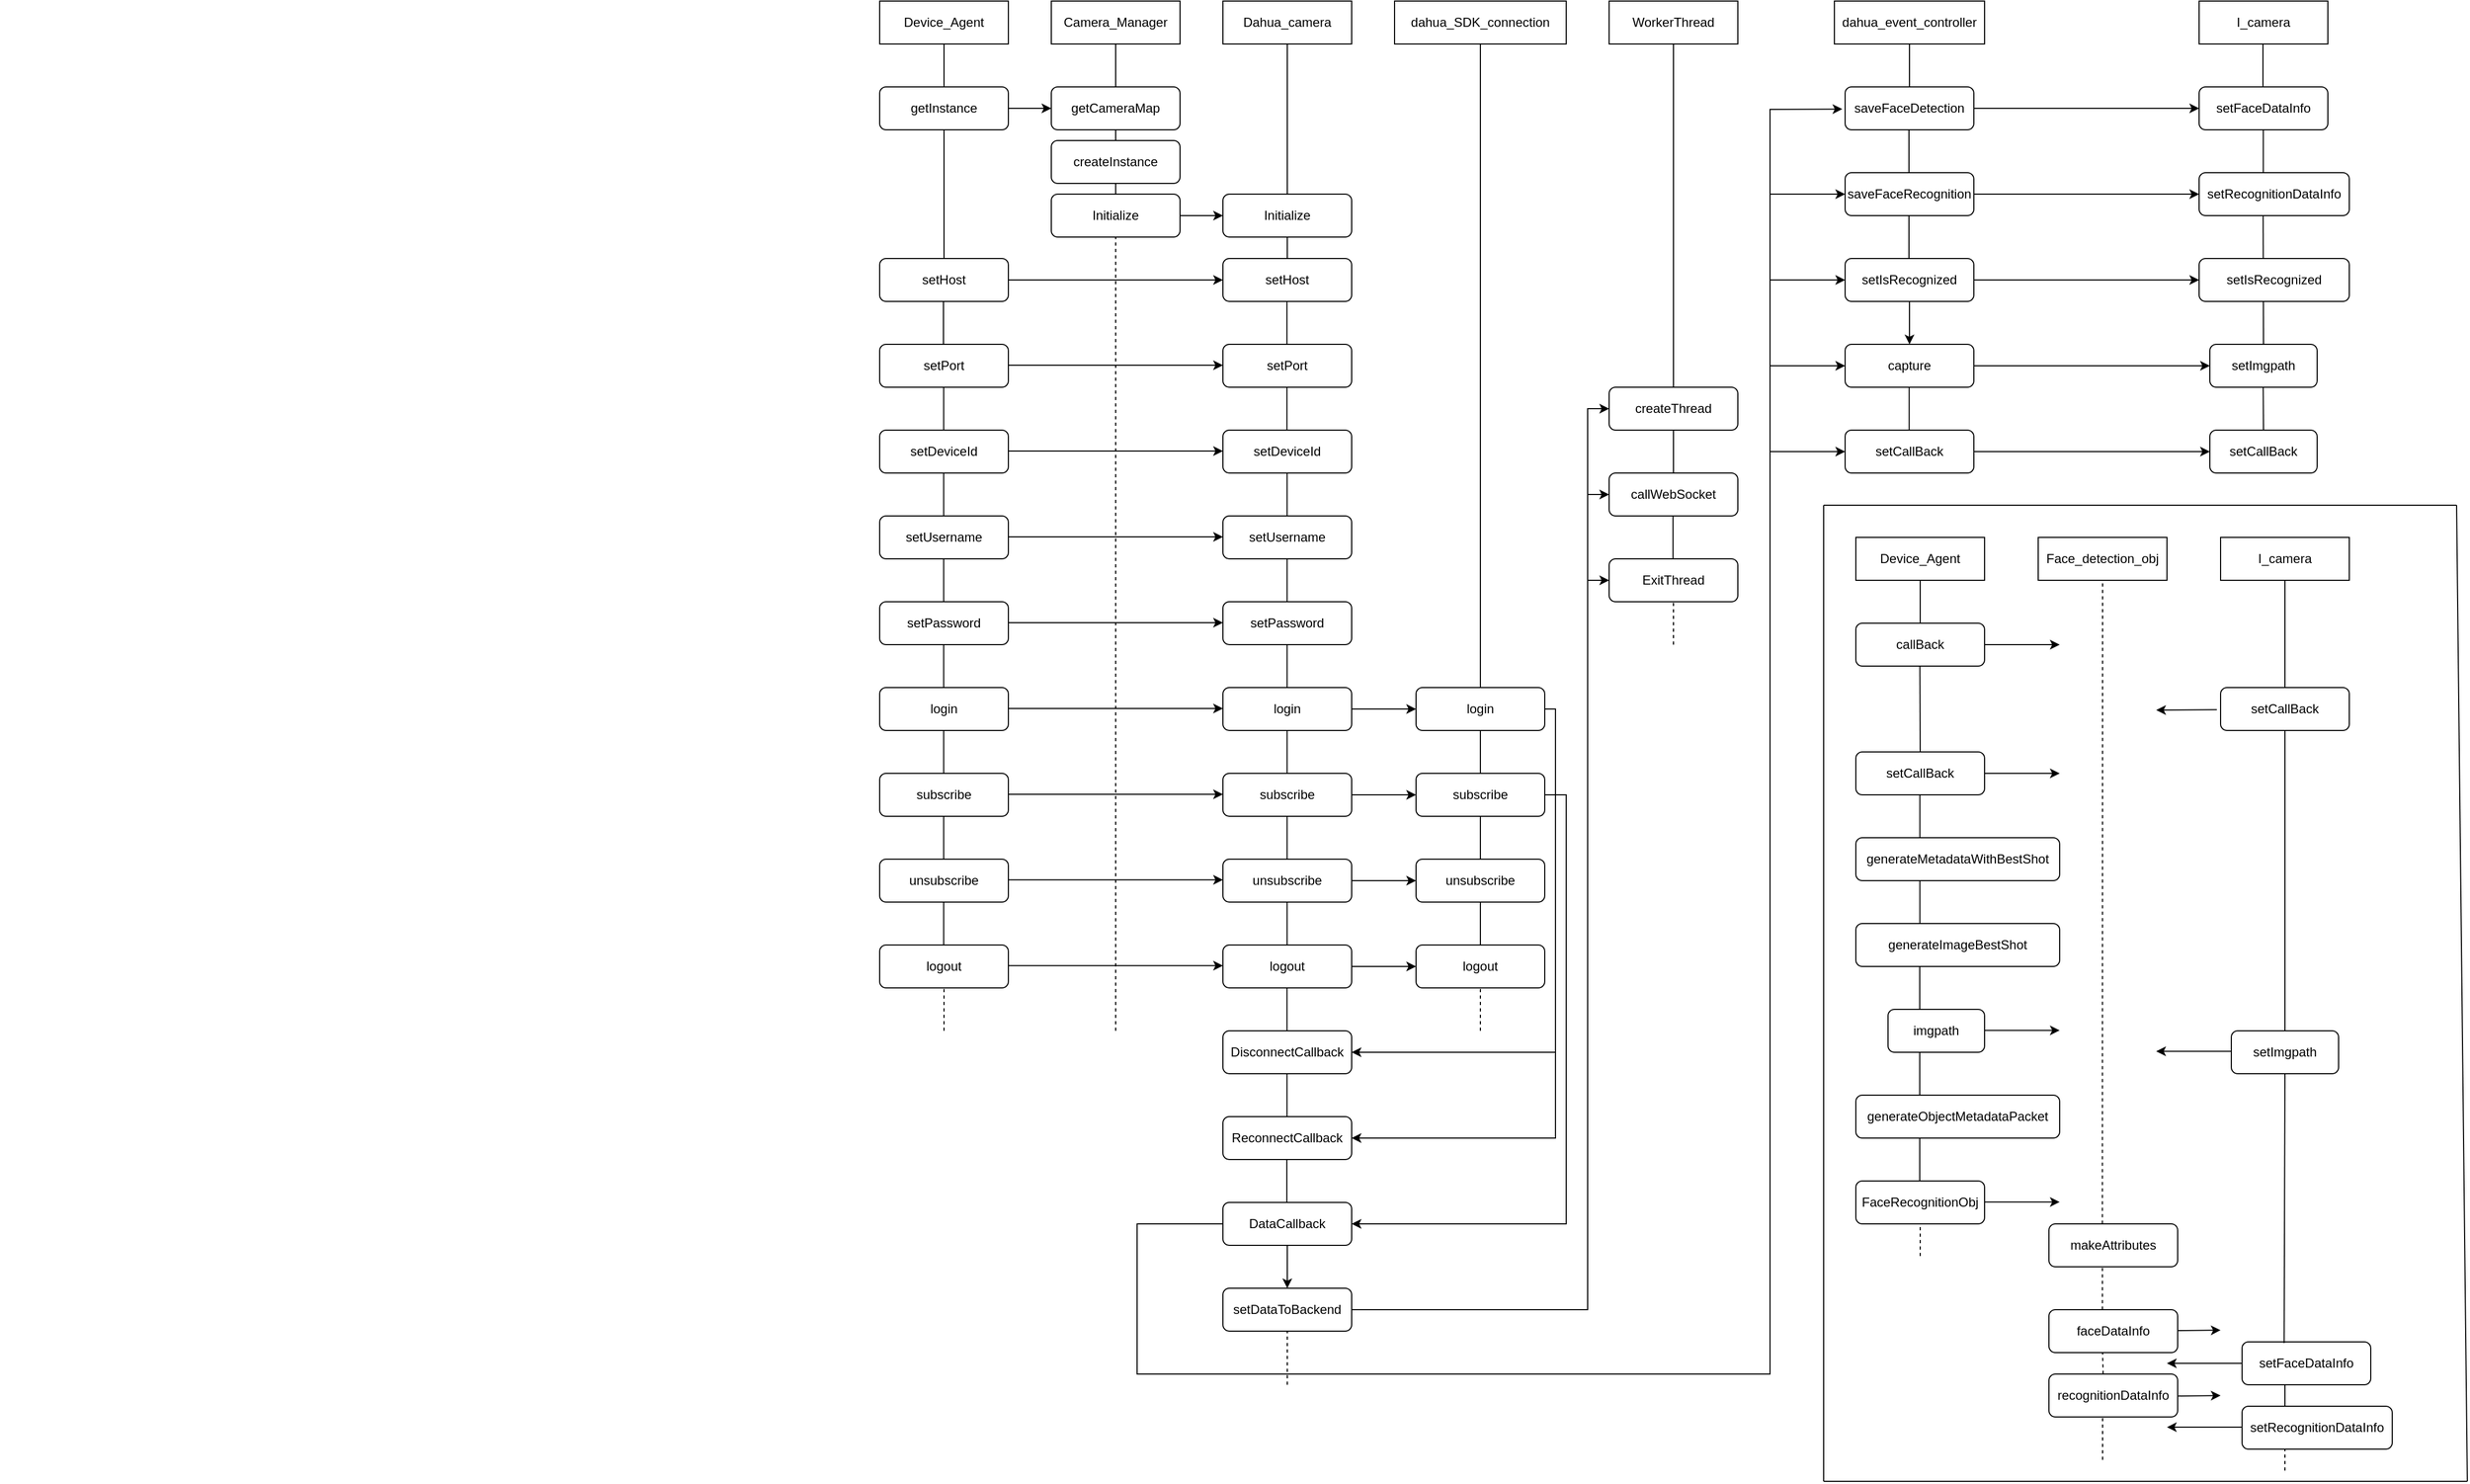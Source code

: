 <mxfile version="22.0.8" type="github">
  <diagram name="Page-1" id="saMt6o6W1V1RxT8-ubNo">
    <mxGraphModel dx="2948" dy="1223" grid="1" gridSize="10" guides="1" tooltips="1" connect="1" arrows="1" fold="1" page="1" pageScale="1" pageWidth="850" pageHeight="1100" math="0" shadow="0">
      <root>
        <mxCell id="0" />
        <mxCell id="1" parent="0" />
        <mxCell id="la9Zs1Ly_CtsKW1PTPT4-1" value="Device_Agent " style="rounded=0;whiteSpace=wrap;html=1;" vertex="1" parent="1">
          <mxGeometry y="80" width="120" height="40" as="geometry" />
        </mxCell>
        <mxCell id="la9Zs1Ly_CtsKW1PTPT4-2" value="Camera_Manager" style="rounded=0;whiteSpace=wrap;html=1;" vertex="1" parent="1">
          <mxGeometry x="160" y="80" width="120" height="40" as="geometry" />
        </mxCell>
        <mxCell id="la9Zs1Ly_CtsKW1PTPT4-3" value="Dahua_camera" style="rounded=0;whiteSpace=wrap;html=1;" vertex="1" parent="1">
          <mxGeometry x="320" y="80" width="120" height="40" as="geometry" />
        </mxCell>
        <mxCell id="la9Zs1Ly_CtsKW1PTPT4-4" value="dahua_SDK_connection" style="rounded=0;whiteSpace=wrap;html=1;" vertex="1" parent="1">
          <mxGeometry x="480" y="80" width="160" height="40" as="geometry" />
        </mxCell>
        <mxCell id="la9Zs1Ly_CtsKW1PTPT4-5" value="WorkerThread" style="rounded=0;whiteSpace=wrap;html=1;" vertex="1" parent="1">
          <mxGeometry x="680" y="80" width="120" height="40" as="geometry" />
        </mxCell>
        <mxCell id="la9Zs1Ly_CtsKW1PTPT4-9" value="Face_detection_obj" style="rounded=0;whiteSpace=wrap;html=1;" vertex="1" parent="1">
          <mxGeometry x="1080" y="580" width="120" height="40" as="geometry" />
        </mxCell>
        <mxCell id="la9Zs1Ly_CtsKW1PTPT4-10" value="I_camera" style="rounded=0;whiteSpace=wrap;html=1;" vertex="1" parent="1">
          <mxGeometry x="1230" y="80" width="120" height="40" as="geometry" />
        </mxCell>
        <mxCell id="la9Zs1Ly_CtsKW1PTPT4-11" value="" style="endArrow=none;html=1;rounded=0;" edge="1" parent="1">
          <mxGeometry width="50" height="50" relative="1" as="geometry">
            <mxPoint x="60" y="170" as="sourcePoint" />
            <mxPoint x="60" y="120" as="targetPoint" />
          </mxGeometry>
        </mxCell>
        <mxCell id="la9Zs1Ly_CtsKW1PTPT4-12" value="getInstance" style="rounded=1;whiteSpace=wrap;html=1;" vertex="1" parent="1">
          <mxGeometry y="160" width="120" height="40" as="geometry" />
        </mxCell>
        <mxCell id="la9Zs1Ly_CtsKW1PTPT4-13" value="setHost" style="rounded=1;whiteSpace=wrap;html=1;" vertex="1" parent="1">
          <mxGeometry y="320" width="120" height="40" as="geometry" />
        </mxCell>
        <mxCell id="la9Zs1Ly_CtsKW1PTPT4-14" value="setPort" style="rounded=1;whiteSpace=wrap;html=1;" vertex="1" parent="1">
          <mxGeometry y="400" width="120" height="40" as="geometry" />
        </mxCell>
        <mxCell id="la9Zs1Ly_CtsKW1PTPT4-15" value="setDeviceId" style="rounded=1;whiteSpace=wrap;html=1;" vertex="1" parent="1">
          <mxGeometry y="480" width="120" height="40" as="geometry" />
        </mxCell>
        <mxCell id="la9Zs1Ly_CtsKW1PTPT4-16" value="setUsername" style="rounded=1;whiteSpace=wrap;html=1;" vertex="1" parent="1">
          <mxGeometry y="560" width="120" height="40" as="geometry" />
        </mxCell>
        <mxCell id="la9Zs1Ly_CtsKW1PTPT4-17" value="setPassword" style="rounded=1;whiteSpace=wrap;html=1;" vertex="1" parent="1">
          <mxGeometry y="640" width="120" height="40" as="geometry" />
        </mxCell>
        <mxCell id="la9Zs1Ly_CtsKW1PTPT4-18" value="login" style="rounded=1;whiteSpace=wrap;html=1;" vertex="1" parent="1">
          <mxGeometry y="720" width="120" height="40" as="geometry" />
        </mxCell>
        <mxCell id="la9Zs1Ly_CtsKW1PTPT4-19" value="subscribe" style="rounded=1;whiteSpace=wrap;html=1;" vertex="1" parent="1">
          <mxGeometry y="800" width="120" height="40" as="geometry" />
        </mxCell>
        <mxCell id="la9Zs1Ly_CtsKW1PTPT4-20" value="unsubscribe" style="rounded=1;whiteSpace=wrap;html=1;" vertex="1" parent="1">
          <mxGeometry y="880" width="120" height="40" as="geometry" />
        </mxCell>
        <mxCell id="la9Zs1Ly_CtsKW1PTPT4-21" value="logout" style="rounded=1;whiteSpace=wrap;html=1;" vertex="1" parent="1">
          <mxGeometry y="960" width="120" height="40" as="geometry" />
        </mxCell>
        <mxCell id="la9Zs1Ly_CtsKW1PTPT4-22" value="getCameraMap" style="rounded=1;whiteSpace=wrap;html=1;" vertex="1" parent="1">
          <mxGeometry x="160" y="160" width="120" height="40" as="geometry" />
        </mxCell>
        <mxCell id="la9Zs1Ly_CtsKW1PTPT4-23" value="createInstance" style="rounded=1;whiteSpace=wrap;html=1;" vertex="1" parent="1">
          <mxGeometry x="160" y="210" width="120" height="40" as="geometry" />
        </mxCell>
        <mxCell id="la9Zs1Ly_CtsKW1PTPT4-26" value="" style="endArrow=none;html=1;rounded=0;exitX=0.5;exitY=0;exitDx=0;exitDy=0;" edge="1" parent="1" source="la9Zs1Ly_CtsKW1PTPT4-13">
          <mxGeometry width="50" height="50" relative="1" as="geometry">
            <mxPoint x="10" y="250" as="sourcePoint" />
            <mxPoint x="60" y="200" as="targetPoint" />
          </mxGeometry>
        </mxCell>
        <mxCell id="la9Zs1Ly_CtsKW1PTPT4-27" value="" style="endArrow=none;html=1;rounded=0;exitX=0.5;exitY=0;exitDx=0;exitDy=0;" edge="1" parent="1">
          <mxGeometry width="50" height="50" relative="1" as="geometry">
            <mxPoint x="59.5" y="400" as="sourcePoint" />
            <mxPoint x="59.5" y="360" as="targetPoint" />
          </mxGeometry>
        </mxCell>
        <mxCell id="la9Zs1Ly_CtsKW1PTPT4-28" value="" style="endArrow=none;html=1;rounded=0;exitX=0.5;exitY=0;exitDx=0;exitDy=0;" edge="1" parent="1">
          <mxGeometry width="50" height="50" relative="1" as="geometry">
            <mxPoint x="59.71" y="480" as="sourcePoint" />
            <mxPoint x="59.71" y="440" as="targetPoint" />
          </mxGeometry>
        </mxCell>
        <mxCell id="la9Zs1Ly_CtsKW1PTPT4-29" value="" style="endArrow=none;html=1;rounded=0;exitX=0.5;exitY=0;exitDx=0;exitDy=0;" edge="1" parent="1">
          <mxGeometry width="50" height="50" relative="1" as="geometry">
            <mxPoint x="59.71" y="560" as="sourcePoint" />
            <mxPoint x="59.71" y="520" as="targetPoint" />
          </mxGeometry>
        </mxCell>
        <mxCell id="la9Zs1Ly_CtsKW1PTPT4-30" value="" style="endArrow=none;html=1;rounded=0;exitX=0.5;exitY=0;exitDx=0;exitDy=0;" edge="1" parent="1">
          <mxGeometry width="50" height="50" relative="1" as="geometry">
            <mxPoint x="59.71" y="640" as="sourcePoint" />
            <mxPoint x="59.71" y="600" as="targetPoint" />
          </mxGeometry>
        </mxCell>
        <mxCell id="la9Zs1Ly_CtsKW1PTPT4-31" value="" style="endArrow=none;html=1;rounded=0;exitX=0.5;exitY=0;exitDx=0;exitDy=0;" edge="1" parent="1">
          <mxGeometry width="50" height="50" relative="1" as="geometry">
            <mxPoint x="59.71" y="720" as="sourcePoint" />
            <mxPoint x="59.71" y="680" as="targetPoint" />
          </mxGeometry>
        </mxCell>
        <mxCell id="la9Zs1Ly_CtsKW1PTPT4-32" value="" style="endArrow=none;html=1;rounded=0;exitX=0.5;exitY=0;exitDx=0;exitDy=0;" edge="1" parent="1">
          <mxGeometry width="50" height="50" relative="1" as="geometry">
            <mxPoint x="59.71" y="800" as="sourcePoint" />
            <mxPoint x="59.71" y="760" as="targetPoint" />
          </mxGeometry>
        </mxCell>
        <mxCell id="la9Zs1Ly_CtsKW1PTPT4-33" value="" style="endArrow=none;html=1;rounded=0;exitX=0.5;exitY=0;exitDx=0;exitDy=0;" edge="1" parent="1">
          <mxGeometry width="50" height="50" relative="1" as="geometry">
            <mxPoint x="59.71" y="880" as="sourcePoint" />
            <mxPoint x="59.71" y="840" as="targetPoint" />
          </mxGeometry>
        </mxCell>
        <mxCell id="la9Zs1Ly_CtsKW1PTPT4-34" value="" style="endArrow=none;html=1;rounded=0;exitX=0.5;exitY=0;exitDx=0;exitDy=0;" edge="1" parent="1">
          <mxGeometry width="50" height="50" relative="1" as="geometry">
            <mxPoint x="59.71" y="960" as="sourcePoint" />
            <mxPoint x="59.71" y="920" as="targetPoint" />
          </mxGeometry>
        </mxCell>
        <mxCell id="la9Zs1Ly_CtsKW1PTPT4-35" value="" style="endArrow=classic;html=1;rounded=0;exitX=1;exitY=0.5;exitDx=0;exitDy=0;entryX=0;entryY=0.5;entryDx=0;entryDy=0;" edge="1" parent="1" source="la9Zs1Ly_CtsKW1PTPT4-12">
          <mxGeometry width="50" height="50" relative="1" as="geometry">
            <mxPoint x="110" y="210" as="sourcePoint" />
            <mxPoint x="160" y="180" as="targetPoint" />
          </mxGeometry>
        </mxCell>
        <mxCell id="la9Zs1Ly_CtsKW1PTPT4-40" value="" style="endArrow=none;html=1;rounded=0;exitX=0.5;exitY=0;exitDx=0;exitDy=0;" edge="1" parent="1" source="la9Zs1Ly_CtsKW1PTPT4-23">
          <mxGeometry width="50" height="50" relative="1" as="geometry">
            <mxPoint x="170" y="250" as="sourcePoint" />
            <mxPoint x="220" y="200" as="targetPoint" />
          </mxGeometry>
        </mxCell>
        <mxCell id="la9Zs1Ly_CtsKW1PTPT4-71" value="" style="edgeStyle=orthogonalEdgeStyle;rounded=0;orthogonalLoop=1;jettySize=auto;html=1;" edge="1" parent="1" source="la9Zs1Ly_CtsKW1PTPT4-44" target="la9Zs1Ly_CtsKW1PTPT4-70">
          <mxGeometry relative="1" as="geometry" />
        </mxCell>
        <mxCell id="la9Zs1Ly_CtsKW1PTPT4-44" value="Initialize" style="rounded=1;whiteSpace=wrap;html=1;" vertex="1" parent="1">
          <mxGeometry x="160" y="260" width="120" height="40" as="geometry" />
        </mxCell>
        <mxCell id="la9Zs1Ly_CtsKW1PTPT4-45" value="" style="endArrow=none;html=1;rounded=0;exitX=0.5;exitY=0;exitDx=0;exitDy=0;" edge="1" parent="1" source="la9Zs1Ly_CtsKW1PTPT4-44">
          <mxGeometry width="50" height="50" relative="1" as="geometry">
            <mxPoint x="170" y="300" as="sourcePoint" />
            <mxPoint x="220" y="250" as="targetPoint" />
          </mxGeometry>
        </mxCell>
        <mxCell id="la9Zs1Ly_CtsKW1PTPT4-46" value="setPort" style="rounded=1;whiteSpace=wrap;html=1;" vertex="1" parent="1">
          <mxGeometry x="320" y="400" width="120" height="40" as="geometry" />
        </mxCell>
        <mxCell id="la9Zs1Ly_CtsKW1PTPT4-47" value="setHost" style="rounded=1;whiteSpace=wrap;html=1;" vertex="1" parent="1">
          <mxGeometry x="320" y="320" width="120" height="40" as="geometry" />
        </mxCell>
        <mxCell id="la9Zs1Ly_CtsKW1PTPT4-48" value="setDeviceId" style="rounded=1;whiteSpace=wrap;html=1;" vertex="1" parent="1">
          <mxGeometry x="320" y="480" width="120" height="40" as="geometry" />
        </mxCell>
        <mxCell id="la9Zs1Ly_CtsKW1PTPT4-49" value="" style="endArrow=none;html=1;rounded=0;exitX=0.5;exitY=0;exitDx=0;exitDy=0;" edge="1" parent="1">
          <mxGeometry width="50" height="50" relative="1" as="geometry">
            <mxPoint x="379.66" y="400" as="sourcePoint" />
            <mxPoint x="379.66" y="360" as="targetPoint" />
          </mxGeometry>
        </mxCell>
        <mxCell id="la9Zs1Ly_CtsKW1PTPT4-50" value="" style="endArrow=none;html=1;rounded=0;exitX=0.5;exitY=0;exitDx=0;exitDy=0;" edge="1" parent="1">
          <mxGeometry width="50" height="50" relative="1" as="geometry">
            <mxPoint x="379.66" y="480" as="sourcePoint" />
            <mxPoint x="379.66" y="440" as="targetPoint" />
          </mxGeometry>
        </mxCell>
        <mxCell id="la9Zs1Ly_CtsKW1PTPT4-51" value="" style="endArrow=classic;html=1;rounded=0;exitX=1;exitY=0.5;exitDx=0;exitDy=0;entryX=0;entryY=0.5;entryDx=0;entryDy=0;" edge="1" parent="1" source="la9Zs1Ly_CtsKW1PTPT4-13" target="la9Zs1Ly_CtsKW1PTPT4-47">
          <mxGeometry width="50" height="50" relative="1" as="geometry">
            <mxPoint x="210" y="410" as="sourcePoint" />
            <mxPoint x="260" y="360" as="targetPoint" />
          </mxGeometry>
        </mxCell>
        <mxCell id="la9Zs1Ly_CtsKW1PTPT4-52" value="" style="endArrow=classic;html=1;rounded=0;exitX=1;exitY=0.5;exitDx=0;exitDy=0;entryX=0;entryY=0.5;entryDx=0;entryDy=0;" edge="1" parent="1">
          <mxGeometry width="50" height="50" relative="1" as="geometry">
            <mxPoint x="120" y="419.5" as="sourcePoint" />
            <mxPoint x="320" y="419.5" as="targetPoint" />
          </mxGeometry>
        </mxCell>
        <mxCell id="la9Zs1Ly_CtsKW1PTPT4-53" value="" style="endArrow=classic;html=1;rounded=0;exitX=1;exitY=0.5;exitDx=0;exitDy=0;entryX=0;entryY=0.5;entryDx=0;entryDy=0;" edge="1" parent="1">
          <mxGeometry width="50" height="50" relative="1" as="geometry">
            <mxPoint x="120" y="499.5" as="sourcePoint" />
            <mxPoint x="320" y="499.5" as="targetPoint" />
          </mxGeometry>
        </mxCell>
        <mxCell id="la9Zs1Ly_CtsKW1PTPT4-54" value="" style="endArrow=none;html=1;rounded=0;exitX=0.5;exitY=0;exitDx=0;exitDy=0;" edge="1" parent="1" source="la9Zs1Ly_CtsKW1PTPT4-22">
          <mxGeometry width="50" height="50" relative="1" as="geometry">
            <mxPoint x="170" y="170" as="sourcePoint" />
            <mxPoint x="220" y="120" as="targetPoint" />
          </mxGeometry>
        </mxCell>
        <mxCell id="la9Zs1Ly_CtsKW1PTPT4-55" value="" style="endArrow=none;dashed=1;html=1;rounded=0;entryX=0.5;entryY=1;entryDx=0;entryDy=0;" edge="1" parent="1" target="la9Zs1Ly_CtsKW1PTPT4-44">
          <mxGeometry width="50" height="50" relative="1" as="geometry">
            <mxPoint x="220" y="1040" as="sourcePoint" />
            <mxPoint x="230" y="460" as="targetPoint" />
          </mxGeometry>
        </mxCell>
        <mxCell id="la9Zs1Ly_CtsKW1PTPT4-56" value="setUsername" style="rounded=1;whiteSpace=wrap;html=1;" vertex="1" parent="1">
          <mxGeometry x="320" y="560" width="120" height="40" as="geometry" />
        </mxCell>
        <mxCell id="la9Zs1Ly_CtsKW1PTPT4-58" value="setPassword" style="rounded=1;whiteSpace=wrap;html=1;" vertex="1" parent="1">
          <mxGeometry x="320" y="640" width="120" height="40" as="geometry" />
        </mxCell>
        <mxCell id="la9Zs1Ly_CtsKW1PTPT4-83" value="" style="edgeStyle=orthogonalEdgeStyle;rounded=0;orthogonalLoop=1;jettySize=auto;html=1;" edge="1" parent="1" source="la9Zs1Ly_CtsKW1PTPT4-60" target="la9Zs1Ly_CtsKW1PTPT4-82">
          <mxGeometry relative="1" as="geometry" />
        </mxCell>
        <mxCell id="la9Zs1Ly_CtsKW1PTPT4-60" value="login" style="rounded=1;whiteSpace=wrap;html=1;" vertex="1" parent="1">
          <mxGeometry x="320" y="720" width="120" height="40" as="geometry" />
        </mxCell>
        <mxCell id="la9Zs1Ly_CtsKW1PTPT4-85" value="" style="edgeStyle=orthogonalEdgeStyle;rounded=0;orthogonalLoop=1;jettySize=auto;html=1;" edge="1" parent="1" source="la9Zs1Ly_CtsKW1PTPT4-61" target="la9Zs1Ly_CtsKW1PTPT4-84">
          <mxGeometry relative="1" as="geometry" />
        </mxCell>
        <mxCell id="la9Zs1Ly_CtsKW1PTPT4-61" value="subscribe" style="rounded=1;whiteSpace=wrap;html=1;" vertex="1" parent="1">
          <mxGeometry x="320" y="800" width="120" height="40" as="geometry" />
        </mxCell>
        <mxCell id="la9Zs1Ly_CtsKW1PTPT4-87" value="" style="edgeStyle=orthogonalEdgeStyle;rounded=0;orthogonalLoop=1;jettySize=auto;html=1;" edge="1" parent="1" source="la9Zs1Ly_CtsKW1PTPT4-62" target="la9Zs1Ly_CtsKW1PTPT4-86">
          <mxGeometry relative="1" as="geometry" />
        </mxCell>
        <mxCell id="la9Zs1Ly_CtsKW1PTPT4-62" value="unsubscribe" style="rounded=1;whiteSpace=wrap;html=1;" vertex="1" parent="1">
          <mxGeometry x="320" y="880" width="120" height="40" as="geometry" />
        </mxCell>
        <mxCell id="la9Zs1Ly_CtsKW1PTPT4-89" value="" style="edgeStyle=orthogonalEdgeStyle;rounded=0;orthogonalLoop=1;jettySize=auto;html=1;" edge="1" parent="1" source="la9Zs1Ly_CtsKW1PTPT4-63" target="la9Zs1Ly_CtsKW1PTPT4-88">
          <mxGeometry relative="1" as="geometry" />
        </mxCell>
        <mxCell id="la9Zs1Ly_CtsKW1PTPT4-63" value="logout" style="rounded=1;whiteSpace=wrap;html=1;" vertex="1" parent="1">
          <mxGeometry x="320" y="960" width="120" height="40" as="geometry" />
        </mxCell>
        <mxCell id="la9Zs1Ly_CtsKW1PTPT4-64" value="" style="endArrow=classic;html=1;rounded=0;exitX=1;exitY=0.5;exitDx=0;exitDy=0;entryX=0;entryY=0.5;entryDx=0;entryDy=0;" edge="1" parent="1">
          <mxGeometry width="50" height="50" relative="1" as="geometry">
            <mxPoint x="120" y="579.5" as="sourcePoint" />
            <mxPoint x="320" y="579.5" as="targetPoint" />
          </mxGeometry>
        </mxCell>
        <mxCell id="la9Zs1Ly_CtsKW1PTPT4-65" value="" style="endArrow=classic;html=1;rounded=0;exitX=1;exitY=0.5;exitDx=0;exitDy=0;entryX=0;entryY=0.5;entryDx=0;entryDy=0;" edge="1" parent="1">
          <mxGeometry width="50" height="50" relative="1" as="geometry">
            <mxPoint x="120" y="659.5" as="sourcePoint" />
            <mxPoint x="320" y="659.5" as="targetPoint" />
          </mxGeometry>
        </mxCell>
        <mxCell id="la9Zs1Ly_CtsKW1PTPT4-66" value="" style="endArrow=classic;html=1;rounded=0;exitX=1;exitY=0.5;exitDx=0;exitDy=0;entryX=0;entryY=0.5;entryDx=0;entryDy=0;" edge="1" parent="1">
          <mxGeometry width="50" height="50" relative="1" as="geometry">
            <mxPoint x="120" y="739.5" as="sourcePoint" />
            <mxPoint x="320" y="739.5" as="targetPoint" />
          </mxGeometry>
        </mxCell>
        <mxCell id="la9Zs1Ly_CtsKW1PTPT4-67" value="" style="endArrow=classic;html=1;rounded=0;exitX=1;exitY=0.5;exitDx=0;exitDy=0;entryX=0;entryY=0.5;entryDx=0;entryDy=0;" edge="1" parent="1">
          <mxGeometry width="50" height="50" relative="1" as="geometry">
            <mxPoint x="120" y="819.5" as="sourcePoint" />
            <mxPoint x="320" y="819.5" as="targetPoint" />
          </mxGeometry>
        </mxCell>
        <mxCell id="la9Zs1Ly_CtsKW1PTPT4-68" value="" style="endArrow=classic;html=1;rounded=0;exitX=1;exitY=0.5;exitDx=0;exitDy=0;entryX=0;entryY=0.5;entryDx=0;entryDy=0;" edge="1" parent="1">
          <mxGeometry width="50" height="50" relative="1" as="geometry">
            <mxPoint x="120" y="899.29" as="sourcePoint" />
            <mxPoint x="320" y="899.29" as="targetPoint" />
          </mxGeometry>
        </mxCell>
        <mxCell id="la9Zs1Ly_CtsKW1PTPT4-69" value="" style="endArrow=classic;html=1;rounded=0;exitX=1;exitY=0.5;exitDx=0;exitDy=0;entryX=0;entryY=0.5;entryDx=0;entryDy=0;" edge="1" parent="1">
          <mxGeometry width="50" height="50" relative="1" as="geometry">
            <mxPoint x="120" y="979.29" as="sourcePoint" />
            <mxPoint x="320" y="979.29" as="targetPoint" />
          </mxGeometry>
        </mxCell>
        <mxCell id="la9Zs1Ly_CtsKW1PTPT4-70" value="Initialize" style="rounded=1;whiteSpace=wrap;html=1;" vertex="1" parent="1">
          <mxGeometry x="320" y="260" width="120" height="40" as="geometry" />
        </mxCell>
        <mxCell id="la9Zs1Ly_CtsKW1PTPT4-72" value="" style="endArrow=none;html=1;rounded=0;exitX=0.5;exitY=0;exitDx=0;exitDy=0;" edge="1" parent="1" source="la9Zs1Ly_CtsKW1PTPT4-70">
          <mxGeometry width="50" height="50" relative="1" as="geometry">
            <mxPoint x="330" y="170" as="sourcePoint" />
            <mxPoint x="380" y="120" as="targetPoint" />
          </mxGeometry>
        </mxCell>
        <mxCell id="la9Zs1Ly_CtsKW1PTPT4-73" value="" style="endArrow=none;dashed=1;html=1;rounded=0;" edge="1" parent="1">
          <mxGeometry width="50" height="50" relative="1" as="geometry">
            <mxPoint x="60" y="1040" as="sourcePoint" />
            <mxPoint x="60" y="1000" as="targetPoint" />
          </mxGeometry>
        </mxCell>
        <mxCell id="la9Zs1Ly_CtsKW1PTPT4-75" value="" style="endArrow=none;html=1;rounded=0;exitX=0.5;exitY=0;exitDx=0;exitDy=0;" edge="1" parent="1" source="la9Zs1Ly_CtsKW1PTPT4-47">
          <mxGeometry width="50" height="50" relative="1" as="geometry">
            <mxPoint x="330" y="350" as="sourcePoint" />
            <mxPoint x="380" y="300" as="targetPoint" />
          </mxGeometry>
        </mxCell>
        <mxCell id="la9Zs1Ly_CtsKW1PTPT4-76" value="" style="endArrow=none;html=1;rounded=0;exitX=0.5;exitY=0;exitDx=0;exitDy=0;" edge="1" parent="1">
          <mxGeometry width="50" height="50" relative="1" as="geometry">
            <mxPoint x="379.8" y="560" as="sourcePoint" />
            <mxPoint x="379.8" y="520" as="targetPoint" />
          </mxGeometry>
        </mxCell>
        <mxCell id="la9Zs1Ly_CtsKW1PTPT4-77" value="" style="endArrow=none;html=1;rounded=0;exitX=0.5;exitY=0;exitDx=0;exitDy=0;" edge="1" parent="1">
          <mxGeometry width="50" height="50" relative="1" as="geometry">
            <mxPoint x="379.8" y="640" as="sourcePoint" />
            <mxPoint x="379.8" y="600" as="targetPoint" />
          </mxGeometry>
        </mxCell>
        <mxCell id="la9Zs1Ly_CtsKW1PTPT4-78" value="" style="endArrow=none;html=1;rounded=0;exitX=0.5;exitY=0;exitDx=0;exitDy=0;" edge="1" parent="1">
          <mxGeometry width="50" height="50" relative="1" as="geometry">
            <mxPoint x="379.8" y="720" as="sourcePoint" />
            <mxPoint x="379.8" y="680" as="targetPoint" />
          </mxGeometry>
        </mxCell>
        <mxCell id="la9Zs1Ly_CtsKW1PTPT4-79" value="" style="endArrow=none;html=1;rounded=0;exitX=0.5;exitY=0;exitDx=0;exitDy=0;" edge="1" parent="1">
          <mxGeometry width="50" height="50" relative="1" as="geometry">
            <mxPoint x="379.8" y="800" as="sourcePoint" />
            <mxPoint x="379.8" y="760" as="targetPoint" />
          </mxGeometry>
        </mxCell>
        <mxCell id="la9Zs1Ly_CtsKW1PTPT4-80" value="" style="endArrow=none;html=1;rounded=0;exitX=0.5;exitY=0;exitDx=0;exitDy=0;" edge="1" parent="1">
          <mxGeometry width="50" height="50" relative="1" as="geometry">
            <mxPoint x="379.8" y="880" as="sourcePoint" />
            <mxPoint x="379.8" y="840" as="targetPoint" />
          </mxGeometry>
        </mxCell>
        <mxCell id="la9Zs1Ly_CtsKW1PTPT4-81" value="" style="endArrow=none;html=1;rounded=0;exitX=0.5;exitY=0;exitDx=0;exitDy=0;" edge="1" parent="1">
          <mxGeometry width="50" height="50" relative="1" as="geometry">
            <mxPoint x="379.8" y="960" as="sourcePoint" />
            <mxPoint x="379.8" y="920" as="targetPoint" />
          </mxGeometry>
        </mxCell>
        <mxCell id="la9Zs1Ly_CtsKW1PTPT4-82" value="login" style="rounded=1;whiteSpace=wrap;html=1;" vertex="1" parent="1">
          <mxGeometry x="500" y="720" width="120" height="40" as="geometry" />
        </mxCell>
        <mxCell id="la9Zs1Ly_CtsKW1PTPT4-84" value="subscribe" style="rounded=1;whiteSpace=wrap;html=1;" vertex="1" parent="1">
          <mxGeometry x="500" y="800" width="120" height="40" as="geometry" />
        </mxCell>
        <mxCell id="la9Zs1Ly_CtsKW1PTPT4-86" value="unsubscribe" style="rounded=1;whiteSpace=wrap;html=1;" vertex="1" parent="1">
          <mxGeometry x="500" y="880" width="120" height="40" as="geometry" />
        </mxCell>
        <mxCell id="la9Zs1Ly_CtsKW1PTPT4-88" value="logout" style="rounded=1;whiteSpace=wrap;html=1;" vertex="1" parent="1">
          <mxGeometry x="500" y="960" width="120" height="40" as="geometry" />
        </mxCell>
        <mxCell id="la9Zs1Ly_CtsKW1PTPT4-90" value="" style="endArrow=none;html=1;rounded=0;entryX=0.5;entryY=1;entryDx=0;entryDy=0;exitX=0.5;exitY=0;exitDx=0;exitDy=0;" edge="1" parent="1" source="la9Zs1Ly_CtsKW1PTPT4-82" target="la9Zs1Ly_CtsKW1PTPT4-4">
          <mxGeometry width="50" height="50" relative="1" as="geometry">
            <mxPoint x="570" y="550" as="sourcePoint" />
            <mxPoint x="620" y="500" as="targetPoint" />
          </mxGeometry>
        </mxCell>
        <mxCell id="la9Zs1Ly_CtsKW1PTPT4-92" value="" style="endArrow=none;html=1;rounded=0;exitX=0.5;exitY=0;exitDx=0;exitDy=0;" edge="1" parent="1" source="la9Zs1Ly_CtsKW1PTPT4-84">
          <mxGeometry width="50" height="50" relative="1" as="geometry">
            <mxPoint x="510" y="810" as="sourcePoint" />
            <mxPoint x="560" y="760" as="targetPoint" />
          </mxGeometry>
        </mxCell>
        <mxCell id="la9Zs1Ly_CtsKW1PTPT4-93" value="" style="endArrow=none;html=1;rounded=0;exitX=0.5;exitY=0;exitDx=0;exitDy=0;" edge="1" parent="1" source="la9Zs1Ly_CtsKW1PTPT4-86">
          <mxGeometry width="50" height="50" relative="1" as="geometry">
            <mxPoint x="510" y="890" as="sourcePoint" />
            <mxPoint x="560" y="840" as="targetPoint" />
          </mxGeometry>
        </mxCell>
        <mxCell id="la9Zs1Ly_CtsKW1PTPT4-94" value="" style="endArrow=none;html=1;rounded=0;exitX=0.5;exitY=0;exitDx=0;exitDy=0;" edge="1" parent="1" source="la9Zs1Ly_CtsKW1PTPT4-88">
          <mxGeometry width="50" height="50" relative="1" as="geometry">
            <mxPoint x="510" y="970" as="sourcePoint" />
            <mxPoint x="560" y="920" as="targetPoint" />
          </mxGeometry>
        </mxCell>
        <mxCell id="la9Zs1Ly_CtsKW1PTPT4-98" value="DisconnectCallback" style="rounded=1;whiteSpace=wrap;html=1;" vertex="1" parent="1">
          <mxGeometry x="320" y="1040" width="120" height="40" as="geometry" />
        </mxCell>
        <mxCell id="la9Zs1Ly_CtsKW1PTPT4-99" value="ReconnectCallback" style="rounded=1;whiteSpace=wrap;html=1;" vertex="1" parent="1">
          <mxGeometry x="320" y="1120" width="120" height="40" as="geometry" />
        </mxCell>
        <mxCell id="la9Zs1Ly_CtsKW1PTPT4-100" value="" style="endArrow=none;html=1;rounded=0;exitX=0.5;exitY=0;exitDx=0;exitDy=0;" edge="1" parent="1">
          <mxGeometry width="50" height="50" relative="1" as="geometry">
            <mxPoint x="379.71" y="1040" as="sourcePoint" />
            <mxPoint x="379.71" y="1000" as="targetPoint" />
          </mxGeometry>
        </mxCell>
        <mxCell id="la9Zs1Ly_CtsKW1PTPT4-101" value="" style="endArrow=none;html=1;rounded=0;exitX=0.5;exitY=0;exitDx=0;exitDy=0;" edge="1" parent="1">
          <mxGeometry width="50" height="50" relative="1" as="geometry">
            <mxPoint x="379.71" y="1120" as="sourcePoint" />
            <mxPoint x="379.71" y="1080" as="targetPoint" />
          </mxGeometry>
        </mxCell>
        <mxCell id="la9Zs1Ly_CtsKW1PTPT4-103" value="" style="endArrow=classic;html=1;rounded=0;exitX=1;exitY=0.5;exitDx=0;exitDy=0;entryX=1;entryY=0.5;entryDx=0;entryDy=0;" edge="1" parent="1" source="la9Zs1Ly_CtsKW1PTPT4-82" target="la9Zs1Ly_CtsKW1PTPT4-98">
          <mxGeometry width="50" height="50" relative="1" as="geometry">
            <mxPoint x="650" y="780" as="sourcePoint" />
            <mxPoint x="620" y="1060" as="targetPoint" />
            <Array as="points">
              <mxPoint x="630" y="740" />
              <mxPoint x="630" y="1060" />
            </Array>
          </mxGeometry>
        </mxCell>
        <mxCell id="la9Zs1Ly_CtsKW1PTPT4-104" value="" style="endArrow=classic;html=1;rounded=0;entryX=1;entryY=0.5;entryDx=0;entryDy=0;" edge="1" parent="1" target="la9Zs1Ly_CtsKW1PTPT4-99">
          <mxGeometry width="50" height="50" relative="1" as="geometry">
            <mxPoint x="630" y="1060" as="sourcePoint" />
            <mxPoint x="720" y="1060" as="targetPoint" />
            <Array as="points">
              <mxPoint x="630" y="1140" />
            </Array>
          </mxGeometry>
        </mxCell>
        <mxCell id="la9Zs1Ly_CtsKW1PTPT4-110" value="" style="edgeStyle=orthogonalEdgeStyle;rounded=0;orthogonalLoop=1;jettySize=auto;html=1;" edge="1" parent="1" source="la9Zs1Ly_CtsKW1PTPT4-106" target="la9Zs1Ly_CtsKW1PTPT4-109">
          <mxGeometry relative="1" as="geometry" />
        </mxCell>
        <mxCell id="la9Zs1Ly_CtsKW1PTPT4-106" value="DataCallback" style="rounded=1;whiteSpace=wrap;html=1;" vertex="1" parent="1">
          <mxGeometry x="320" y="1200" width="120" height="40" as="geometry" />
        </mxCell>
        <mxCell id="la9Zs1Ly_CtsKW1PTPT4-107" value="" style="endArrow=classic;html=1;rounded=0;entryX=1;entryY=0.5;entryDx=0;entryDy=0;" edge="1" parent="1" target="la9Zs1Ly_CtsKW1PTPT4-106">
          <mxGeometry width="50" height="50" relative="1" as="geometry">
            <mxPoint x="620" y="820" as="sourcePoint" />
            <mxPoint x="640" y="1220" as="targetPoint" />
            <Array as="points">
              <mxPoint x="640" y="820" />
              <mxPoint x="640" y="1220" />
            </Array>
          </mxGeometry>
        </mxCell>
        <mxCell id="la9Zs1Ly_CtsKW1PTPT4-108" value="" style="endArrow=none;html=1;rounded=0;exitX=0.5;exitY=0;exitDx=0;exitDy=0;" edge="1" parent="1">
          <mxGeometry width="50" height="50" relative="1" as="geometry">
            <mxPoint x="379.57" y="1200" as="sourcePoint" />
            <mxPoint x="379.57" y="1160" as="targetPoint" />
          </mxGeometry>
        </mxCell>
        <mxCell id="la9Zs1Ly_CtsKW1PTPT4-109" value="setDataToBackend" style="rounded=1;whiteSpace=wrap;html=1;" vertex="1" parent="1">
          <mxGeometry x="320" y="1280" width="120" height="40" as="geometry" />
        </mxCell>
        <mxCell id="la9Zs1Ly_CtsKW1PTPT4-111" value="&amp;nbsp;" style="text;whiteSpace=wrap;html=1;" vertex="1" parent="1">
          <mxGeometry x="220" y="540" width="40" height="40" as="geometry" />
        </mxCell>
        <mxCell id="la9Zs1Ly_CtsKW1PTPT4-112" value="&amp;nbsp;" style="text;whiteSpace=wrap;html=1;" vertex="1" parent="1">
          <mxGeometry x="-360" y="490" width="40" height="40" as="geometry" />
        </mxCell>
        <mxCell id="la9Zs1Ly_CtsKW1PTPT4-113" value="&amp;nbsp;" style="text;whiteSpace=wrap;html=1;" vertex="1" parent="1">
          <mxGeometry x="-820" y="230" width="40" height="40" as="geometry" />
        </mxCell>
        <mxCell id="la9Zs1Ly_CtsKW1PTPT4-115" value="" style="endArrow=none;html=1;rounded=0;entryX=0.5;entryY=1;entryDx=0;entryDy=0;" edge="1" parent="1" target="la9Zs1Ly_CtsKW1PTPT4-5">
          <mxGeometry width="50" height="50" relative="1" as="geometry">
            <mxPoint x="740" y="460" as="sourcePoint" />
            <mxPoint x="890" y="480" as="targetPoint" />
          </mxGeometry>
        </mxCell>
        <mxCell id="la9Zs1Ly_CtsKW1PTPT4-116" value="createThread" style="rounded=1;whiteSpace=wrap;html=1;" vertex="1" parent="1">
          <mxGeometry x="680" y="440" width="120" height="40" as="geometry" />
        </mxCell>
        <mxCell id="la9Zs1Ly_CtsKW1PTPT4-117" value="callWebSocket" style="rounded=1;whiteSpace=wrap;html=1;" vertex="1" parent="1">
          <mxGeometry x="680" y="520" width="120" height="40" as="geometry" />
        </mxCell>
        <mxCell id="la9Zs1Ly_CtsKW1PTPT4-118" value="ExitThread" style="rounded=1;whiteSpace=wrap;html=1;" vertex="1" parent="1">
          <mxGeometry x="680" y="600" width="120" height="40" as="geometry" />
        </mxCell>
        <mxCell id="la9Zs1Ly_CtsKW1PTPT4-120" value="" style="endArrow=classic;html=1;rounded=0;entryX=0;entryY=0.5;entryDx=0;entryDy=0;" edge="1" parent="1" target="la9Zs1Ly_CtsKW1PTPT4-116">
          <mxGeometry width="50" height="50" relative="1" as="geometry">
            <mxPoint x="440" y="1300" as="sourcePoint" />
            <mxPoint x="670" y="460" as="targetPoint" />
            <Array as="points">
              <mxPoint x="660" y="1300" />
              <mxPoint x="660" y="460" />
            </Array>
          </mxGeometry>
        </mxCell>
        <mxCell id="la9Zs1Ly_CtsKW1PTPT4-121" value="" style="endArrow=classic;html=1;rounded=0;entryX=0;entryY=0.5;entryDx=0;entryDy=0;" edge="1" parent="1" target="la9Zs1Ly_CtsKW1PTPT4-117">
          <mxGeometry width="50" height="50" relative="1" as="geometry">
            <mxPoint x="660" y="540" as="sourcePoint" />
            <mxPoint x="800" y="650" as="targetPoint" />
          </mxGeometry>
        </mxCell>
        <mxCell id="la9Zs1Ly_CtsKW1PTPT4-122" value="" style="endArrow=classic;html=1;rounded=0;" edge="1" parent="1">
          <mxGeometry width="50" height="50" relative="1" as="geometry">
            <mxPoint x="660" y="620" as="sourcePoint" />
            <mxPoint x="680" y="620" as="targetPoint" />
          </mxGeometry>
        </mxCell>
        <mxCell id="la9Zs1Ly_CtsKW1PTPT4-123" value="" style="endArrow=none;html=1;rounded=0;exitX=0.5;exitY=0;exitDx=0;exitDy=0;" edge="1" parent="1" source="la9Zs1Ly_CtsKW1PTPT4-117">
          <mxGeometry width="50" height="50" relative="1" as="geometry">
            <mxPoint x="690" y="530" as="sourcePoint" />
            <mxPoint x="740" y="480" as="targetPoint" />
          </mxGeometry>
        </mxCell>
        <mxCell id="la9Zs1Ly_CtsKW1PTPT4-124" value="" style="endArrow=none;html=1;rounded=0;exitX=0.5;exitY=0;exitDx=0;exitDy=0;" edge="1" parent="1">
          <mxGeometry width="50" height="50" relative="1" as="geometry">
            <mxPoint x="739.57" y="600" as="sourcePoint" />
            <mxPoint x="739.57" y="560" as="targetPoint" />
          </mxGeometry>
        </mxCell>
        <mxCell id="la9Zs1Ly_CtsKW1PTPT4-136" value="" style="endArrow=none;dashed=1;html=1;rounded=0;" edge="1" parent="1">
          <mxGeometry width="50" height="50" relative="1" as="geometry">
            <mxPoint x="740" y="680" as="sourcePoint" />
            <mxPoint x="740" y="640" as="targetPoint" />
          </mxGeometry>
        </mxCell>
        <mxCell id="la9Zs1Ly_CtsKW1PTPT4-138" value="" style="endArrow=none;dashed=1;html=1;rounded=0;" edge="1" parent="1">
          <mxGeometry width="50" height="50" relative="1" as="geometry">
            <mxPoint x="380" y="1370" as="sourcePoint" />
            <mxPoint x="380" y="1320" as="targetPoint" />
          </mxGeometry>
        </mxCell>
        <mxCell id="la9Zs1Ly_CtsKW1PTPT4-139" value="" style="endArrow=none;dashed=1;html=1;rounded=0;" edge="1" parent="1">
          <mxGeometry width="50" height="50" relative="1" as="geometry">
            <mxPoint x="560" y="1040" as="sourcePoint" />
            <mxPoint x="560" y="1000" as="targetPoint" />
          </mxGeometry>
        </mxCell>
        <mxCell id="la9Zs1Ly_CtsKW1PTPT4-140" value="dahua_event_controller" style="rounded=0;whiteSpace=wrap;html=1;" vertex="1" parent="1">
          <mxGeometry x="890" y="80" width="140" height="40" as="geometry" />
        </mxCell>
        <mxCell id="la9Zs1Ly_CtsKW1PTPT4-151" value="" style="edgeStyle=orthogonalEdgeStyle;rounded=0;orthogonalLoop=1;jettySize=auto;html=1;entryX=0;entryY=0.5;entryDx=0;entryDy=0;" edge="1" parent="1" source="la9Zs1Ly_CtsKW1PTPT4-141" target="la9Zs1Ly_CtsKW1PTPT4-149">
          <mxGeometry relative="1" as="geometry">
            <mxPoint x="1120" y="180" as="targetPoint" />
          </mxGeometry>
        </mxCell>
        <mxCell id="la9Zs1Ly_CtsKW1PTPT4-141" value="saveFaceDetection" style="rounded=1;whiteSpace=wrap;html=1;" vertex="1" parent="1">
          <mxGeometry x="900" y="160" width="120" height="40" as="geometry" />
        </mxCell>
        <mxCell id="la9Zs1Ly_CtsKW1PTPT4-160" value="" style="edgeStyle=orthogonalEdgeStyle;rounded=0;orthogonalLoop=1;jettySize=auto;html=1;entryX=0;entryY=0.5;entryDx=0;entryDy=0;" edge="1" parent="1" source="la9Zs1Ly_CtsKW1PTPT4-142" target="la9Zs1Ly_CtsKW1PTPT4-158">
          <mxGeometry relative="1" as="geometry">
            <mxPoint x="1120" y="260" as="targetPoint" />
          </mxGeometry>
        </mxCell>
        <mxCell id="la9Zs1Ly_CtsKW1PTPT4-142" value="saveFaceRecognition" style="rounded=1;whiteSpace=wrap;html=1;" vertex="1" parent="1">
          <mxGeometry x="900" y="240" width="120" height="40" as="geometry" />
        </mxCell>
        <mxCell id="la9Zs1Ly_CtsKW1PTPT4-166" value="" style="edgeStyle=orthogonalEdgeStyle;rounded=0;orthogonalLoop=1;jettySize=auto;html=1;" edge="1" parent="1" source="la9Zs1Ly_CtsKW1PTPT4-143" target="la9Zs1Ly_CtsKW1PTPT4-144">
          <mxGeometry relative="1" as="geometry" />
        </mxCell>
        <mxCell id="la9Zs1Ly_CtsKW1PTPT4-172" style="edgeStyle=orthogonalEdgeStyle;rounded=0;orthogonalLoop=1;jettySize=auto;html=1;entryX=0;entryY=0.5;entryDx=0;entryDy=0;" edge="1" parent="1" source="la9Zs1Ly_CtsKW1PTPT4-143" target="la9Zs1Ly_CtsKW1PTPT4-170">
          <mxGeometry relative="1" as="geometry" />
        </mxCell>
        <mxCell id="la9Zs1Ly_CtsKW1PTPT4-143" value="setIsRecognized" style="rounded=1;whiteSpace=wrap;html=1;" vertex="1" parent="1">
          <mxGeometry x="900" y="320" width="120" height="40" as="geometry" />
        </mxCell>
        <mxCell id="la9Zs1Ly_CtsKW1PTPT4-168" style="edgeStyle=orthogonalEdgeStyle;rounded=0;orthogonalLoop=1;jettySize=auto;html=1;entryX=0;entryY=0.5;entryDx=0;entryDy=0;" edge="1" parent="1" source="la9Zs1Ly_CtsKW1PTPT4-144" target="la9Zs1Ly_CtsKW1PTPT4-167">
          <mxGeometry relative="1" as="geometry" />
        </mxCell>
        <mxCell id="la9Zs1Ly_CtsKW1PTPT4-144" value="capture" style="rounded=1;whiteSpace=wrap;html=1;" vertex="1" parent="1">
          <mxGeometry x="900" y="400" width="120" height="40" as="geometry" />
        </mxCell>
        <mxCell id="la9Zs1Ly_CtsKW1PTPT4-145" value="" style="endArrow=classic;html=1;rounded=0;entryX=-0.022;entryY=0.517;entryDx=0;entryDy=0;entryPerimeter=0;" edge="1" parent="1" target="la9Zs1Ly_CtsKW1PTPT4-141">
          <mxGeometry width="50" height="50" relative="1" as="geometry">
            <mxPoint x="320" y="1220" as="sourcePoint" />
            <mxPoint x="1000" y="180" as="targetPoint" />
            <Array as="points">
              <mxPoint x="240" y="1220" />
              <mxPoint x="240" y="1360" />
              <mxPoint x="830" y="1360" />
              <mxPoint x="830" y="181" />
            </Array>
          </mxGeometry>
        </mxCell>
        <mxCell id="la9Zs1Ly_CtsKW1PTPT4-146" value="" style="endArrow=classic;html=1;rounded=0;entryX=0;entryY=0.5;entryDx=0;entryDy=0;" edge="1" parent="1" target="la9Zs1Ly_CtsKW1PTPT4-142">
          <mxGeometry width="50" height="50" relative="1" as="geometry">
            <mxPoint x="830" y="260" as="sourcePoint" />
            <mxPoint x="950" y="390" as="targetPoint" />
          </mxGeometry>
        </mxCell>
        <mxCell id="la9Zs1Ly_CtsKW1PTPT4-147" value="" style="endArrow=classic;html=1;rounded=0;entryX=0;entryY=0.5;entryDx=0;entryDy=0;" edge="1" parent="1" target="la9Zs1Ly_CtsKW1PTPT4-143">
          <mxGeometry width="50" height="50" relative="1" as="geometry">
            <mxPoint x="830" y="340" as="sourcePoint" />
            <mxPoint x="950" y="390" as="targetPoint" />
          </mxGeometry>
        </mxCell>
        <mxCell id="la9Zs1Ly_CtsKW1PTPT4-148" value="" style="endArrow=classic;html=1;rounded=0;entryX=0;entryY=0.5;entryDx=0;entryDy=0;" edge="1" parent="1" target="la9Zs1Ly_CtsKW1PTPT4-144">
          <mxGeometry width="50" height="50" relative="1" as="geometry">
            <mxPoint x="830" y="420" as="sourcePoint" />
            <mxPoint x="950" y="390" as="targetPoint" />
          </mxGeometry>
        </mxCell>
        <mxCell id="la9Zs1Ly_CtsKW1PTPT4-149" value="setFaceDataInfo" style="rounded=1;whiteSpace=wrap;html=1;" vertex="1" parent="1">
          <mxGeometry x="1230" y="160" width="120" height="40" as="geometry" />
        </mxCell>
        <mxCell id="la9Zs1Ly_CtsKW1PTPT4-152" value="" style="endArrow=none;html=1;rounded=0;exitX=0.5;exitY=0;exitDx=0;exitDy=0;" edge="1" parent="1" source="la9Zs1Ly_CtsKW1PTPT4-141">
          <mxGeometry width="50" height="50" relative="1" as="geometry">
            <mxPoint x="910" y="170" as="sourcePoint" />
            <mxPoint x="960" y="120" as="targetPoint" />
          </mxGeometry>
        </mxCell>
        <mxCell id="la9Zs1Ly_CtsKW1PTPT4-153" value="" style="endArrow=none;html=1;rounded=0;exitX=0.5;exitY=0;exitDx=0;exitDy=0;" edge="1" parent="1">
          <mxGeometry width="50" height="50" relative="1" as="geometry">
            <mxPoint x="959.5" y="240" as="sourcePoint" />
            <mxPoint x="959.5" y="200" as="targetPoint" />
          </mxGeometry>
        </mxCell>
        <mxCell id="la9Zs1Ly_CtsKW1PTPT4-154" value="" style="endArrow=none;html=1;rounded=0;exitX=0.5;exitY=0;exitDx=0;exitDy=0;" edge="1" parent="1">
          <mxGeometry width="50" height="50" relative="1" as="geometry">
            <mxPoint x="959.5" y="320" as="sourcePoint" />
            <mxPoint x="959.5" y="280" as="targetPoint" />
          </mxGeometry>
        </mxCell>
        <mxCell id="la9Zs1Ly_CtsKW1PTPT4-156" value="" style="endArrow=none;html=1;rounded=0;exitX=0.5;exitY=0;exitDx=0;exitDy=0;" edge="1" parent="1">
          <mxGeometry width="50" height="50" relative="1" as="geometry">
            <mxPoint x="1289.5" y="160" as="sourcePoint" />
            <mxPoint x="1289.5" y="120" as="targetPoint" />
          </mxGeometry>
        </mxCell>
        <mxCell id="la9Zs1Ly_CtsKW1PTPT4-158" value="setRecognitionDataInfo" style="rounded=1;whiteSpace=wrap;html=1;" vertex="1" parent="1">
          <mxGeometry x="1230" y="240" width="140" height="40" as="geometry" />
        </mxCell>
        <mxCell id="la9Zs1Ly_CtsKW1PTPT4-165" value="" style="endArrow=none;html=1;rounded=0;exitX=0.5;exitY=0;exitDx=0;exitDy=0;" edge="1" parent="1">
          <mxGeometry width="50" height="50" relative="1" as="geometry">
            <mxPoint x="1289.8" y="240" as="sourcePoint" />
            <mxPoint x="1289.8" y="200" as="targetPoint" />
          </mxGeometry>
        </mxCell>
        <mxCell id="la9Zs1Ly_CtsKW1PTPT4-167" value="setImgpath" style="rounded=1;whiteSpace=wrap;html=1;" vertex="1" parent="1">
          <mxGeometry x="1240" y="400" width="100" height="40" as="geometry" />
        </mxCell>
        <mxCell id="la9Zs1Ly_CtsKW1PTPT4-169" value="" style="endArrow=none;html=1;rounded=0;" edge="1" parent="1">
          <mxGeometry width="50" height="50" relative="1" as="geometry">
            <mxPoint x="1290" y="400" as="sourcePoint" />
            <mxPoint x="1289.66" y="280" as="targetPoint" />
          </mxGeometry>
        </mxCell>
        <mxCell id="la9Zs1Ly_CtsKW1PTPT4-170" value="setIsRecognized" style="rounded=1;whiteSpace=wrap;html=1;" vertex="1" parent="1">
          <mxGeometry x="1230" y="320" width="140" height="40" as="geometry" />
        </mxCell>
        <mxCell id="la9Zs1Ly_CtsKW1PTPT4-178" style="edgeStyle=orthogonalEdgeStyle;rounded=0;orthogonalLoop=1;jettySize=auto;html=1;entryX=0;entryY=0.5;entryDx=0;entryDy=0;" edge="1" parent="1" source="la9Zs1Ly_CtsKW1PTPT4-173" target="la9Zs1Ly_CtsKW1PTPT4-177">
          <mxGeometry relative="1" as="geometry" />
        </mxCell>
        <mxCell id="la9Zs1Ly_CtsKW1PTPT4-173" value="setCallBack" style="rounded=1;whiteSpace=wrap;html=1;" vertex="1" parent="1">
          <mxGeometry x="900" y="480" width="120" height="40" as="geometry" />
        </mxCell>
        <mxCell id="la9Zs1Ly_CtsKW1PTPT4-175" value="" style="endArrow=none;html=1;rounded=0;exitX=0.5;exitY=0;exitDx=0;exitDy=0;" edge="1" parent="1">
          <mxGeometry width="50" height="50" relative="1" as="geometry">
            <mxPoint x="959.71" y="480" as="sourcePoint" />
            <mxPoint x="959.71" y="440" as="targetPoint" />
          </mxGeometry>
        </mxCell>
        <mxCell id="la9Zs1Ly_CtsKW1PTPT4-176" value="" style="endArrow=classic;html=1;rounded=0;entryX=0;entryY=0.5;entryDx=0;entryDy=0;" edge="1" parent="1" target="la9Zs1Ly_CtsKW1PTPT4-173">
          <mxGeometry width="50" height="50" relative="1" as="geometry">
            <mxPoint x="830" y="500" as="sourcePoint" />
            <mxPoint x="920" y="450" as="targetPoint" />
          </mxGeometry>
        </mxCell>
        <mxCell id="la9Zs1Ly_CtsKW1PTPT4-177" value="setCallBack" style="rounded=1;whiteSpace=wrap;html=1;" vertex="1" parent="1">
          <mxGeometry x="1240" y="480" width="100" height="40" as="geometry" />
        </mxCell>
        <mxCell id="la9Zs1Ly_CtsKW1PTPT4-179" value="" style="endArrow=none;html=1;rounded=0;exitX=0.5;exitY=0;exitDx=0;exitDy=0;" edge="1" parent="1" source="la9Zs1Ly_CtsKW1PTPT4-177">
          <mxGeometry width="50" height="50" relative="1" as="geometry">
            <mxPoint x="1290.05" y="560" as="sourcePoint" />
            <mxPoint x="1289.71" y="440" as="targetPoint" />
          </mxGeometry>
        </mxCell>
        <mxCell id="la9Zs1Ly_CtsKW1PTPT4-180" value="Device_Agent " style="rounded=0;whiteSpace=wrap;html=1;" vertex="1" parent="1">
          <mxGeometry x="910" y="580" width="120" height="40" as="geometry" />
        </mxCell>
        <mxCell id="la9Zs1Ly_CtsKW1PTPT4-181" value="callBack" style="rounded=1;whiteSpace=wrap;html=1;" vertex="1" parent="1">
          <mxGeometry x="910" y="660" width="120" height="40" as="geometry" />
        </mxCell>
        <mxCell id="la9Zs1Ly_CtsKW1PTPT4-182" value="I_camera" style="rounded=0;whiteSpace=wrap;html=1;" vertex="1" parent="1">
          <mxGeometry x="1250" y="580" width="120" height="40" as="geometry" />
        </mxCell>
        <mxCell id="la9Zs1Ly_CtsKW1PTPT4-183" value="" style="endArrow=classic;html=1;rounded=0;exitX=1;exitY=0.5;exitDx=0;exitDy=0;" edge="1" parent="1" source="la9Zs1Ly_CtsKW1PTPT4-181">
          <mxGeometry width="50" height="50" relative="1" as="geometry">
            <mxPoint x="1060" y="670" as="sourcePoint" />
            <mxPoint x="1100" y="680" as="targetPoint" />
          </mxGeometry>
        </mxCell>
        <mxCell id="la9Zs1Ly_CtsKW1PTPT4-185" value="setCallBack" style="rounded=1;whiteSpace=wrap;html=1;" vertex="1" parent="1">
          <mxGeometry x="910" y="780" width="120" height="40" as="geometry" />
        </mxCell>
        <mxCell id="la9Zs1Ly_CtsKW1PTPT4-186" value="" style="endArrow=classic;html=1;rounded=0;" edge="1" parent="1">
          <mxGeometry width="50" height="50" relative="1" as="geometry">
            <mxPoint x="1030" y="800" as="sourcePoint" />
            <mxPoint x="1100" y="800" as="targetPoint" />
          </mxGeometry>
        </mxCell>
        <mxCell id="la9Zs1Ly_CtsKW1PTPT4-187" value="generateMetadataWithBestShot" style="rounded=1;whiteSpace=wrap;html=1;" vertex="1" parent="1">
          <mxGeometry x="910" y="860" width="190" height="40" as="geometry" />
        </mxCell>
        <mxCell id="la9Zs1Ly_CtsKW1PTPT4-188" value="generateImageBestShot" style="rounded=1;whiteSpace=wrap;html=1;" vertex="1" parent="1">
          <mxGeometry x="910" y="940" width="190" height="40" as="geometry" />
        </mxCell>
        <mxCell id="la9Zs1Ly_CtsKW1PTPT4-189" value="imgpath" style="rounded=1;whiteSpace=wrap;html=1;" vertex="1" parent="1">
          <mxGeometry x="940" y="1020" width="90" height="40" as="geometry" />
        </mxCell>
        <mxCell id="la9Zs1Ly_CtsKW1PTPT4-190" value="" style="endArrow=classic;html=1;rounded=0;" edge="1" parent="1">
          <mxGeometry width="50" height="50" relative="1" as="geometry">
            <mxPoint x="1030" y="1039.57" as="sourcePoint" />
            <mxPoint x="1100" y="1039.57" as="targetPoint" />
          </mxGeometry>
        </mxCell>
        <mxCell id="la9Zs1Ly_CtsKW1PTPT4-191" value="" style="endArrow=classic;html=1;rounded=0;" edge="1" parent="1">
          <mxGeometry width="50" height="50" relative="1" as="geometry">
            <mxPoint x="1260" y="1059.13" as="sourcePoint" />
            <mxPoint x="1190" y="1059.13" as="targetPoint" />
          </mxGeometry>
        </mxCell>
        <mxCell id="la9Zs1Ly_CtsKW1PTPT4-192" value="generateObjectMetadataPacket" style="rounded=1;whiteSpace=wrap;html=1;" vertex="1" parent="1">
          <mxGeometry x="910" y="1100" width="190" height="40" as="geometry" />
        </mxCell>
        <mxCell id="la9Zs1Ly_CtsKW1PTPT4-193" value="FaceRecognitionObj" style="rounded=1;whiteSpace=wrap;html=1;" vertex="1" parent="1">
          <mxGeometry x="910" y="1180" width="120" height="40" as="geometry" />
        </mxCell>
        <mxCell id="la9Zs1Ly_CtsKW1PTPT4-194" value="" style="endArrow=classic;html=1;rounded=0;" edge="1" parent="1">
          <mxGeometry width="50" height="50" relative="1" as="geometry">
            <mxPoint x="1030" y="1199.57" as="sourcePoint" />
            <mxPoint x="1100" y="1199.57" as="targetPoint" />
          </mxGeometry>
        </mxCell>
        <mxCell id="la9Zs1Ly_CtsKW1PTPT4-195" value="" style="endArrow=none;dashed=1;html=1;rounded=0;entryX=0.5;entryY=1;entryDx=0;entryDy=0;exitX=0.415;exitY=-0.004;exitDx=0;exitDy=0;exitPerimeter=0;" edge="1" parent="1" source="la9Zs1Ly_CtsKW1PTPT4-196" target="la9Zs1Ly_CtsKW1PTPT4-9">
          <mxGeometry width="50" height="50" relative="1" as="geometry">
            <mxPoint x="1140" y="1190" as="sourcePoint" />
            <mxPoint x="1110" y="650" as="targetPoint" />
          </mxGeometry>
        </mxCell>
        <mxCell id="la9Zs1Ly_CtsKW1PTPT4-196" value="makeAttributes" style="rounded=1;whiteSpace=wrap;html=1;" vertex="1" parent="1">
          <mxGeometry x="1090" y="1220" width="120" height="40" as="geometry" />
        </mxCell>
        <mxCell id="la9Zs1Ly_CtsKW1PTPT4-197" value="faceDataInfo" style="rounded=1;whiteSpace=wrap;html=1;" vertex="1" parent="1">
          <mxGeometry x="1090" y="1300" width="120" height="40" as="geometry" />
        </mxCell>
        <mxCell id="la9Zs1Ly_CtsKW1PTPT4-198" value="" style="endArrow=classic;html=1;rounded=0;" edge="1" parent="1">
          <mxGeometry width="50" height="50" relative="1" as="geometry">
            <mxPoint x="1210" y="1319.56" as="sourcePoint" />
            <mxPoint x="1250" y="1319.09" as="targetPoint" />
          </mxGeometry>
        </mxCell>
        <mxCell id="la9Zs1Ly_CtsKW1PTPT4-199" value="" style="endArrow=classic;html=1;rounded=0;" edge="1" parent="1">
          <mxGeometry width="50" height="50" relative="1" as="geometry">
            <mxPoint x="1270" y="1350" as="sourcePoint" />
            <mxPoint x="1200" y="1350" as="targetPoint" />
          </mxGeometry>
        </mxCell>
        <mxCell id="la9Zs1Ly_CtsKW1PTPT4-200" value="" style="endArrow=classic;html=1;rounded=0;" edge="1" parent="1">
          <mxGeometry width="50" height="50" relative="1" as="geometry">
            <mxPoint x="1270" y="1409.52" as="sourcePoint" />
            <mxPoint x="1200" y="1409.52" as="targetPoint" />
          </mxGeometry>
        </mxCell>
        <mxCell id="la9Zs1Ly_CtsKW1PTPT4-203" value="setCallBack" style="rounded=1;whiteSpace=wrap;html=1;" vertex="1" parent="1">
          <mxGeometry x="1250" y="720" width="120" height="40" as="geometry" />
        </mxCell>
        <mxCell id="la9Zs1Ly_CtsKW1PTPT4-205" value="" style="endArrow=classic;html=1;rounded=0;exitX=-0.029;exitY=0.517;exitDx=0;exitDy=0;exitPerimeter=0;" edge="1" parent="1" source="la9Zs1Ly_CtsKW1PTPT4-203">
          <mxGeometry width="50" height="50" relative="1" as="geometry">
            <mxPoint x="1110" y="770" as="sourcePoint" />
            <mxPoint x="1190" y="741" as="targetPoint" />
          </mxGeometry>
        </mxCell>
        <mxCell id="la9Zs1Ly_CtsKW1PTPT4-206" value="setImgpath" style="rounded=1;whiteSpace=wrap;html=1;" vertex="1" parent="1">
          <mxGeometry x="1260" y="1040" width="100" height="40" as="geometry" />
        </mxCell>
        <mxCell id="la9Zs1Ly_CtsKW1PTPT4-207" value="setFaceDataInfo" style="rounded=1;whiteSpace=wrap;html=1;" vertex="1" parent="1">
          <mxGeometry x="1270" y="1330" width="120" height="40" as="geometry" />
        </mxCell>
        <mxCell id="la9Zs1Ly_CtsKW1PTPT4-208" value="setRecognitionDataInfo" style="rounded=1;whiteSpace=wrap;html=1;" vertex="1" parent="1">
          <mxGeometry x="1270" y="1390" width="140" height="40" as="geometry" />
        </mxCell>
        <mxCell id="la9Zs1Ly_CtsKW1PTPT4-209" value="recognitionDataInfo" style="rounded=1;whiteSpace=wrap;html=1;" vertex="1" parent="1">
          <mxGeometry x="1090" y="1360" width="120" height="40" as="geometry" />
        </mxCell>
        <mxCell id="la9Zs1Ly_CtsKW1PTPT4-210" value="" style="endArrow=classic;html=1;rounded=0;" edge="1" parent="1">
          <mxGeometry width="50" height="50" relative="1" as="geometry">
            <mxPoint x="1210" y="1380.47" as="sourcePoint" />
            <mxPoint x="1250" y="1380" as="targetPoint" />
          </mxGeometry>
        </mxCell>
        <mxCell id="la9Zs1Ly_CtsKW1PTPT4-212" value="" style="endArrow=none;html=1;rounded=0;" edge="1" parent="1">
          <mxGeometry width="50" height="50" relative="1" as="geometry">
            <mxPoint x="880" y="1460" as="sourcePoint" />
            <mxPoint x="880" y="550" as="targetPoint" />
          </mxGeometry>
        </mxCell>
        <mxCell id="la9Zs1Ly_CtsKW1PTPT4-213" value="" style="endArrow=none;html=1;rounded=0;" edge="1" parent="1">
          <mxGeometry width="50" height="50" relative="1" as="geometry">
            <mxPoint x="880" y="550" as="sourcePoint" />
            <mxPoint x="1470" y="550" as="targetPoint" />
          </mxGeometry>
        </mxCell>
        <mxCell id="la9Zs1Ly_CtsKW1PTPT4-214" value="" style="endArrow=none;html=1;rounded=0;" edge="1" parent="1">
          <mxGeometry width="50" height="50" relative="1" as="geometry">
            <mxPoint x="880" y="1460" as="sourcePoint" />
            <mxPoint x="1480" y="1460" as="targetPoint" />
          </mxGeometry>
        </mxCell>
        <mxCell id="la9Zs1Ly_CtsKW1PTPT4-215" value="" style="endArrow=none;html=1;rounded=0;" edge="1" parent="1">
          <mxGeometry width="50" height="50" relative="1" as="geometry">
            <mxPoint x="1480" y="1460" as="sourcePoint" />
            <mxPoint x="1470" y="550" as="targetPoint" />
          </mxGeometry>
        </mxCell>
        <mxCell id="la9Zs1Ly_CtsKW1PTPT4-216" value="" style="endArrow=none;html=1;rounded=0;exitX=0.5;exitY=0;exitDx=0;exitDy=0;" edge="1" parent="1" source="la9Zs1Ly_CtsKW1PTPT4-181">
          <mxGeometry width="50" height="50" relative="1" as="geometry">
            <mxPoint x="920" y="670" as="sourcePoint" />
            <mxPoint x="970" y="620" as="targetPoint" />
          </mxGeometry>
        </mxCell>
        <mxCell id="la9Zs1Ly_CtsKW1PTPT4-217" value="" style="endArrow=none;html=1;rounded=0;exitX=0.5;exitY=0;exitDx=0;exitDy=0;" edge="1" parent="1" source="la9Zs1Ly_CtsKW1PTPT4-185">
          <mxGeometry width="50" height="50" relative="1" as="geometry">
            <mxPoint x="969.7" y="740" as="sourcePoint" />
            <mxPoint x="969.7" y="700" as="targetPoint" />
          </mxGeometry>
        </mxCell>
        <mxCell id="la9Zs1Ly_CtsKW1PTPT4-218" value="" style="endArrow=none;html=1;rounded=0;exitX=0.5;exitY=0;exitDx=0;exitDy=0;" edge="1" parent="1">
          <mxGeometry width="50" height="50" relative="1" as="geometry">
            <mxPoint x="969.7" y="860" as="sourcePoint" />
            <mxPoint x="969.7" y="820" as="targetPoint" />
          </mxGeometry>
        </mxCell>
        <mxCell id="la9Zs1Ly_CtsKW1PTPT4-219" value="" style="endArrow=none;html=1;rounded=0;exitX=0.5;exitY=0;exitDx=0;exitDy=0;" edge="1" parent="1">
          <mxGeometry width="50" height="50" relative="1" as="geometry">
            <mxPoint x="969.7" y="940" as="sourcePoint" />
            <mxPoint x="969.7" y="900" as="targetPoint" />
          </mxGeometry>
        </mxCell>
        <mxCell id="la9Zs1Ly_CtsKW1PTPT4-220" value="" style="endArrow=none;html=1;rounded=0;exitX=0.5;exitY=0;exitDx=0;exitDy=0;" edge="1" parent="1">
          <mxGeometry width="50" height="50" relative="1" as="geometry">
            <mxPoint x="969.57" y="1020" as="sourcePoint" />
            <mxPoint x="969.57" y="980" as="targetPoint" />
          </mxGeometry>
        </mxCell>
        <mxCell id="la9Zs1Ly_CtsKW1PTPT4-221" value="" style="endArrow=none;html=1;rounded=0;exitX=0.5;exitY=0;exitDx=0;exitDy=0;" edge="1" parent="1">
          <mxGeometry width="50" height="50" relative="1" as="geometry">
            <mxPoint x="969.57" y="1100" as="sourcePoint" />
            <mxPoint x="969.57" y="1060" as="targetPoint" />
          </mxGeometry>
        </mxCell>
        <mxCell id="la9Zs1Ly_CtsKW1PTPT4-222" value="" style="endArrow=none;html=1;rounded=0;exitX=0.5;exitY=0;exitDx=0;exitDy=0;" edge="1" parent="1">
          <mxGeometry width="50" height="50" relative="1" as="geometry">
            <mxPoint x="969.57" y="1180" as="sourcePoint" />
            <mxPoint x="969.57" y="1140" as="targetPoint" />
          </mxGeometry>
        </mxCell>
        <mxCell id="la9Zs1Ly_CtsKW1PTPT4-223" value="" style="endArrow=none;html=1;rounded=0;exitX=0.5;exitY=0;exitDx=0;exitDy=0;" edge="1" parent="1" source="la9Zs1Ly_CtsKW1PTPT4-203">
          <mxGeometry width="50" height="50" relative="1" as="geometry">
            <mxPoint x="1310" y="660" as="sourcePoint" />
            <mxPoint x="1310" y="620" as="targetPoint" />
          </mxGeometry>
        </mxCell>
        <mxCell id="la9Zs1Ly_CtsKW1PTPT4-224" value="" style="endArrow=none;html=1;rounded=0;exitX=0.5;exitY=0;exitDx=0;exitDy=0;entryX=0.5;entryY=1;entryDx=0;entryDy=0;" edge="1" parent="1" source="la9Zs1Ly_CtsKW1PTPT4-206" target="la9Zs1Ly_CtsKW1PTPT4-203">
          <mxGeometry width="50" height="50" relative="1" as="geometry">
            <mxPoint x="1309" y="1030" as="sourcePoint" />
            <mxPoint x="1309.13" y="780" as="targetPoint" />
          </mxGeometry>
        </mxCell>
        <mxCell id="la9Zs1Ly_CtsKW1PTPT4-225" value="" style="endArrow=none;html=1;rounded=0;exitX=0.327;exitY=0.029;exitDx=0;exitDy=0;exitPerimeter=0;" edge="1" parent="1" source="la9Zs1Ly_CtsKW1PTPT4-207">
          <mxGeometry width="50" height="50" relative="1" as="geometry">
            <mxPoint x="1310" y="1120" as="sourcePoint" />
            <mxPoint x="1310" y="1080" as="targetPoint" />
          </mxGeometry>
        </mxCell>
        <mxCell id="la9Zs1Ly_CtsKW1PTPT4-226" value="" style="endArrow=none;html=1;rounded=0;" edge="1" parent="1">
          <mxGeometry width="50" height="50" relative="1" as="geometry">
            <mxPoint x="1310" y="1390" as="sourcePoint" />
            <mxPoint x="1310" y="1370" as="targetPoint" />
          </mxGeometry>
        </mxCell>
        <mxCell id="la9Zs1Ly_CtsKW1PTPT4-227" value="" style="endArrow=none;dashed=1;html=1;rounded=0;exitX=0.5;exitY=0;exitDx=0;exitDy=0;" edge="1" parent="1">
          <mxGeometry width="50" height="50" relative="1" as="geometry">
            <mxPoint x="1139.83" y="1300.0" as="sourcePoint" />
            <mxPoint x="1139.83" y="1260" as="targetPoint" />
          </mxGeometry>
        </mxCell>
        <mxCell id="la9Zs1Ly_CtsKW1PTPT4-230" value="" style="endArrow=none;dashed=1;html=1;rounded=0;exitX=0.421;exitY=-0.003;exitDx=0;exitDy=0;exitPerimeter=0;" edge="1" parent="1" source="la9Zs1Ly_CtsKW1PTPT4-209">
          <mxGeometry width="50" height="50" relative="1" as="geometry">
            <mxPoint x="1090" y="1390" as="sourcePoint" />
            <mxPoint x="1140" y="1340" as="targetPoint" />
          </mxGeometry>
        </mxCell>
        <mxCell id="la9Zs1Ly_CtsKW1PTPT4-231" value="" style="endArrow=none;dashed=1;html=1;rounded=0;" edge="1" parent="1">
          <mxGeometry width="50" height="50" relative="1" as="geometry">
            <mxPoint x="1140" y="1440" as="sourcePoint" />
            <mxPoint x="1140" y="1400" as="targetPoint" />
          </mxGeometry>
        </mxCell>
        <mxCell id="la9Zs1Ly_CtsKW1PTPT4-232" value="" style="endArrow=none;dashed=1;html=1;rounded=0;" edge="1" parent="1">
          <mxGeometry width="50" height="50" relative="1" as="geometry">
            <mxPoint x="970" y="1250" as="sourcePoint" />
            <mxPoint x="970" y="1220" as="targetPoint" />
          </mxGeometry>
        </mxCell>
        <mxCell id="la9Zs1Ly_CtsKW1PTPT4-233" value="" style="endArrow=none;dashed=1;html=1;rounded=0;" edge="1" parent="1">
          <mxGeometry width="50" height="50" relative="1" as="geometry">
            <mxPoint x="1310" y="1450" as="sourcePoint" />
            <mxPoint x="1310" y="1430" as="targetPoint" />
          </mxGeometry>
        </mxCell>
      </root>
    </mxGraphModel>
  </diagram>
</mxfile>

